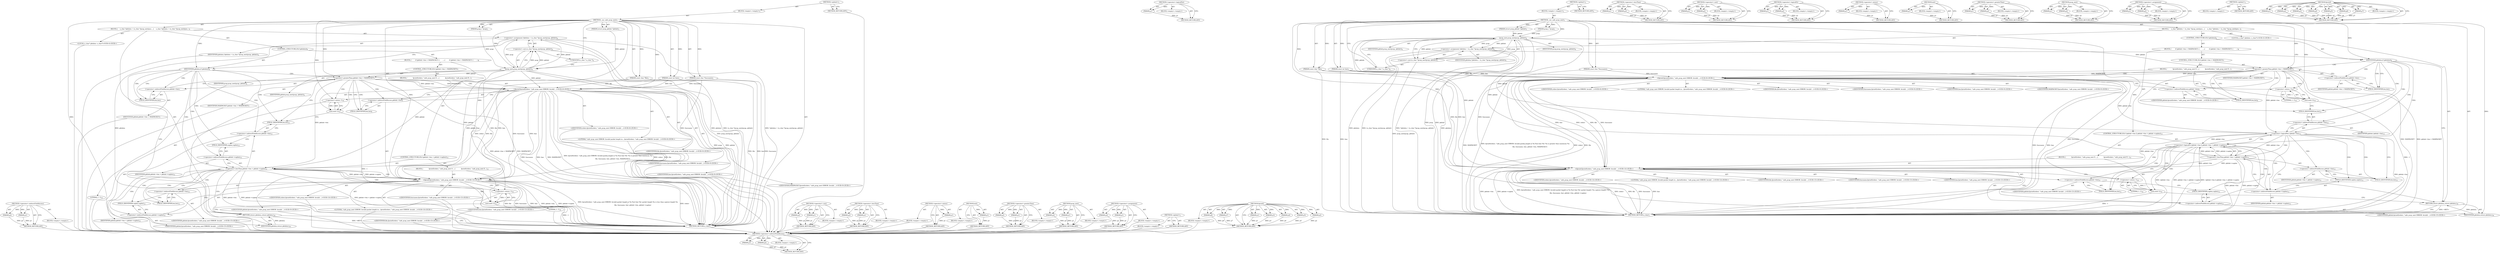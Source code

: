 digraph "fprintf" {
vulnerable_123 [label=<(METHOD,&lt;operator&gt;.indirectFieldAccess)>];
vulnerable_124 [label=<(PARAM,p1)>];
vulnerable_125 [label=<(PARAM,p2)>];
vulnerable_126 [label=<(BLOCK,&lt;empty&gt;,&lt;empty&gt;)>];
vulnerable_127 [label=<(METHOD_RETURN,ANY)>];
vulnerable_6 [label=<(METHOD,&lt;global&gt;)<SUB>1</SUB>>];
vulnerable_7 [label=<(BLOCK,&lt;empty&gt;,&lt;empty&gt;)<SUB>1</SUB>>];
vulnerable_8 [label=<(METHOD,_our_safe_pcap_next)<SUB>1</SUB>>];
vulnerable_9 [label=<(PARAM,pcap_t *pcap)<SUB>1</SUB>>];
vulnerable_10 [label=<(PARAM,struct pcap_pkthdr *pkthdr)<SUB>1</SUB>>];
vulnerable_11 [label=<(PARAM,const char *funcname)<SUB>2</SUB>>];
vulnerable_12 [label=<(PARAM,const int line)<SUB>2</SUB>>];
vulnerable_13 [label=<(PARAM,const char *file)<SUB>2</SUB>>];
vulnerable_14 [label=<(BLOCK,{
    u_char *pktdata = (u_char *)pcap_next(pca...,{
    u_char *pktdata = (u_char *)pcap_next(pca...)<SUB>3</SUB>>];
vulnerable_15 [label="<(LOCAL,u_char* pktdata: u_char*)<SUB>4</SUB>>"];
vulnerable_16 [label=<(&lt;operator&gt;.assignment,*pktdata = (u_char *)pcap_next(pcap, pkthdr))<SUB>4</SUB>>];
vulnerable_17 [label=<(IDENTIFIER,pktdata,*pktdata = (u_char *)pcap_next(pcap, pkthdr))<SUB>4</SUB>>];
vulnerable_18 [label=<(&lt;operator&gt;.cast,(u_char *)pcap_next(pcap, pkthdr))<SUB>4</SUB>>];
vulnerable_19 [label=<(UNKNOWN,u_char *,u_char *)<SUB>4</SUB>>];
vulnerable_20 [label=<(pcap_next,pcap_next(pcap, pkthdr))<SUB>4</SUB>>];
vulnerable_21 [label=<(IDENTIFIER,pcap,pcap_next(pcap, pkthdr))<SUB>4</SUB>>];
vulnerable_22 [label=<(IDENTIFIER,pkthdr,pcap_next(pcap, pkthdr))<SUB>4</SUB>>];
vulnerable_23 [label=<(CONTROL_STRUCTURE,IF,if (pktdata))<SUB>6</SUB>>];
vulnerable_24 [label=<(IDENTIFIER,pktdata,if (pktdata))<SUB>6</SUB>>];
vulnerable_25 [label=<(BLOCK,{
        if (pkthdr-&gt;len &gt; MAXPACKET) {
      ...,{
        if (pkthdr-&gt;len &gt; MAXPACKET) {
      ...)<SUB>6</SUB>>];
vulnerable_26 [label=<(CONTROL_STRUCTURE,IF,if (pkthdr-&gt;len &gt; MAXPACKET))<SUB>7</SUB>>];
vulnerable_27 [label=<(&lt;operator&gt;.greaterThan,pkthdr-&gt;len &gt; MAXPACKET)<SUB>7</SUB>>];
vulnerable_28 [label=<(&lt;operator&gt;.indirectFieldAccess,pkthdr-&gt;len)<SUB>7</SUB>>];
vulnerable_29 [label=<(IDENTIFIER,pkthdr,pkthdr-&gt;len &gt; MAXPACKET)<SUB>7</SUB>>];
vulnerable_30 [label=<(FIELD_IDENTIFIER,len,len)<SUB>7</SUB>>];
vulnerable_31 [label=<(IDENTIFIER,MAXPACKET,pkthdr-&gt;len &gt; MAXPACKET)<SUB>7</SUB>>];
vulnerable_32 [label=<(BLOCK,{
            fprintf(stderr, &quot;safe_pcap_next E...,{
            fprintf(stderr, &quot;safe_pcap_next E...)<SUB>7</SUB>>];
vulnerable_33 [label="<(fprintf,fprintf(stderr, &quot;safe_pcap_next ERROR: Invalid ...)<SUB>8</SUB>>"];
vulnerable_34 [label="<(IDENTIFIER,stderr,fprintf(stderr, &quot;safe_pcap_next ERROR: Invalid ...)<SUB>8</SUB>>"];
vulnerable_35 [label="<(LITERAL,&quot;safe_pcap_next ERROR: Invalid packet length in...,fprintf(stderr, &quot;safe_pcap_next ERROR: Invalid ...)<SUB>8</SUB>>"];
vulnerable_36 [label="<(IDENTIFIER,file,fprintf(stderr, &quot;safe_pcap_next ERROR: Invalid ...)<SUB>9</SUB>>"];
vulnerable_37 [label="<(IDENTIFIER,funcname,fprintf(stderr, &quot;safe_pcap_next ERROR: Invalid ...)<SUB>9</SUB>>"];
vulnerable_38 [label="<(IDENTIFIER,line,fprintf(stderr, &quot;safe_pcap_next ERROR: Invalid ...)<SUB>9</SUB>>"];
vulnerable_39 [label=<(&lt;operator&gt;.indirectFieldAccess,pkthdr-&gt;len)<SUB>9</SUB>>];
vulnerable_40 [label="<(IDENTIFIER,pkthdr,fprintf(stderr, &quot;safe_pcap_next ERROR: Invalid ...)<SUB>9</SUB>>"];
vulnerable_41 [label=<(FIELD_IDENTIFIER,len,len)<SUB>9</SUB>>];
vulnerable_42 [label="<(IDENTIFIER,MAXPACKET,fprintf(stderr, &quot;safe_pcap_next ERROR: Invalid ...)<SUB>9</SUB>>"];
vulnerable_43 [label=<(exit,exit(-1))<SUB>10</SUB>>];
vulnerable_44 [label=<(&lt;operator&gt;.minus,-1)<SUB>10</SUB>>];
vulnerable_45 [label=<(LITERAL,1,-1)<SUB>10</SUB>>];
vulnerable_46 [label=<(CONTROL_STRUCTURE,IF,if (pkthdr-&gt;len &lt; pkthdr-&gt;caplen))<SUB>13</SUB>>];
vulnerable_47 [label=<(&lt;operator&gt;.lessThan,pkthdr-&gt;len &lt; pkthdr-&gt;caplen)<SUB>13</SUB>>];
vulnerable_48 [label=<(&lt;operator&gt;.indirectFieldAccess,pkthdr-&gt;len)<SUB>13</SUB>>];
vulnerable_49 [label=<(IDENTIFIER,pkthdr,pkthdr-&gt;len &lt; pkthdr-&gt;caplen)<SUB>13</SUB>>];
vulnerable_50 [label=<(FIELD_IDENTIFIER,len,len)<SUB>13</SUB>>];
vulnerable_51 [label=<(&lt;operator&gt;.indirectFieldAccess,pkthdr-&gt;caplen)<SUB>13</SUB>>];
vulnerable_52 [label=<(IDENTIFIER,pkthdr,pkthdr-&gt;len &lt; pkthdr-&gt;caplen)<SUB>13</SUB>>];
vulnerable_53 [label=<(FIELD_IDENTIFIER,caplen,caplen)<SUB>13</SUB>>];
vulnerable_54 [label=<(BLOCK,{
            fprintf(stderr, &quot;safe_pcap_next E...,{
            fprintf(stderr, &quot;safe_pcap_next E...)<SUB>13</SUB>>];
vulnerable_55 [label="<(fprintf,fprintf(stderr, &quot;safe_pcap_next ERROR: Invalid ...)<SUB>14</SUB>>"];
vulnerable_56 [label="<(IDENTIFIER,stderr,fprintf(stderr, &quot;safe_pcap_next ERROR: Invalid ...)<SUB>14</SUB>>"];
vulnerable_57 [label="<(LITERAL,&quot;safe_pcap_next ERROR: Invalid packet length in...,fprintf(stderr, &quot;safe_pcap_next ERROR: Invalid ...)<SUB>14</SUB>>"];
vulnerable_58 [label="<(IDENTIFIER,file,fprintf(stderr, &quot;safe_pcap_next ERROR: Invalid ...)<SUB>15</SUB>>"];
vulnerable_59 [label="<(IDENTIFIER,funcname,fprintf(stderr, &quot;safe_pcap_next ERROR: Invalid ...)<SUB>15</SUB>>"];
vulnerable_60 [label="<(IDENTIFIER,line,fprintf(stderr, &quot;safe_pcap_next ERROR: Invalid ...)<SUB>15</SUB>>"];
vulnerable_61 [label=<(&lt;operator&gt;.indirectFieldAccess,pkthdr-&gt;len)<SUB>15</SUB>>];
vulnerable_62 [label="<(IDENTIFIER,pkthdr,fprintf(stderr, &quot;safe_pcap_next ERROR: Invalid ...)<SUB>15</SUB>>"];
vulnerable_63 [label=<(FIELD_IDENTIFIER,len,len)<SUB>15</SUB>>];
vulnerable_64 [label=<(&lt;operator&gt;.indirectFieldAccess,pkthdr-&gt;caplen)<SUB>15</SUB>>];
vulnerable_65 [label="<(IDENTIFIER,pkthdr,fprintf(stderr, &quot;safe_pcap_next ERROR: Invalid ...)<SUB>15</SUB>>"];
vulnerable_66 [label=<(FIELD_IDENTIFIER,caplen,caplen)<SUB>15</SUB>>];
vulnerable_67 [label=<(exit,exit(-1))<SUB>16</SUB>>];
vulnerable_68 [label=<(&lt;operator&gt;.minus,-1)<SUB>16</SUB>>];
vulnerable_69 [label=<(LITERAL,1,-1)<SUB>16</SUB>>];
vulnerable_70 [label=<(RETURN,return pktdata;,return pktdata;)<SUB>20</SUB>>];
vulnerable_71 [label=<(IDENTIFIER,pktdata,return pktdata;)<SUB>20</SUB>>];
vulnerable_72 [label=<(METHOD_RETURN,u_char)<SUB>1</SUB>>];
vulnerable_74 [label=<(METHOD_RETURN,ANY)<SUB>1</SUB>>];
vulnerable_108 [label=<(METHOD,&lt;operator&gt;.cast)>];
vulnerable_109 [label=<(PARAM,p1)>];
vulnerable_110 [label=<(PARAM,p2)>];
vulnerable_111 [label=<(BLOCK,&lt;empty&gt;,&lt;empty&gt;)>];
vulnerable_112 [label=<(METHOD_RETURN,ANY)>];
vulnerable_146 [label=<(METHOD,&lt;operator&gt;.lessThan)>];
vulnerable_147 [label=<(PARAM,p1)>];
vulnerable_148 [label=<(PARAM,p2)>];
vulnerable_149 [label=<(BLOCK,&lt;empty&gt;,&lt;empty&gt;)>];
vulnerable_150 [label=<(METHOD_RETURN,ANY)>];
vulnerable_142 [label=<(METHOD,&lt;operator&gt;.minus)>];
vulnerable_143 [label=<(PARAM,p1)>];
vulnerable_144 [label=<(BLOCK,&lt;empty&gt;,&lt;empty&gt;)>];
vulnerable_145 [label=<(METHOD_RETURN,ANY)>];
vulnerable_138 [label=<(METHOD,exit)>];
vulnerable_139 [label=<(PARAM,p1)>];
vulnerable_140 [label=<(BLOCK,&lt;empty&gt;,&lt;empty&gt;)>];
vulnerable_141 [label=<(METHOD_RETURN,ANY)>];
vulnerable_118 [label=<(METHOD,&lt;operator&gt;.greaterThan)>];
vulnerable_119 [label=<(PARAM,p1)>];
vulnerable_120 [label=<(PARAM,p2)>];
vulnerable_121 [label=<(BLOCK,&lt;empty&gt;,&lt;empty&gt;)>];
vulnerable_122 [label=<(METHOD_RETURN,ANY)>];
vulnerable_113 [label=<(METHOD,pcap_next)>];
vulnerable_114 [label=<(PARAM,p1)>];
vulnerable_115 [label=<(PARAM,p2)>];
vulnerable_116 [label=<(BLOCK,&lt;empty&gt;,&lt;empty&gt;)>];
vulnerable_117 [label=<(METHOD_RETURN,ANY)>];
vulnerable_103 [label=<(METHOD,&lt;operator&gt;.assignment)>];
vulnerable_104 [label=<(PARAM,p1)>];
vulnerable_105 [label=<(PARAM,p2)>];
vulnerable_106 [label=<(BLOCK,&lt;empty&gt;,&lt;empty&gt;)>];
vulnerable_107 [label=<(METHOD_RETURN,ANY)>];
vulnerable_97 [label=<(METHOD,&lt;global&gt;)<SUB>1</SUB>>];
vulnerable_98 [label=<(BLOCK,&lt;empty&gt;,&lt;empty&gt;)>];
vulnerable_99 [label=<(METHOD_RETURN,ANY)>];
vulnerable_128 [label=<(METHOD,fprintf)>];
vulnerable_129 [label=<(PARAM,p1)>];
vulnerable_130 [label=<(PARAM,p2)>];
vulnerable_131 [label=<(PARAM,p3)>];
vulnerable_132 [label=<(PARAM,p4)>];
vulnerable_133 [label=<(PARAM,p5)>];
vulnerable_134 [label=<(PARAM,p6)>];
vulnerable_135 [label=<(PARAM,p7)>];
vulnerable_136 [label=<(BLOCK,&lt;empty&gt;,&lt;empty&gt;)>];
vulnerable_137 [label=<(METHOD_RETURN,ANY)>];
fixed_128 [label=<(METHOD,&lt;operator&gt;.indirectFieldAccess)>];
fixed_129 [label=<(PARAM,p1)>];
fixed_130 [label=<(PARAM,p2)>];
fixed_131 [label=<(BLOCK,&lt;empty&gt;,&lt;empty&gt;)>];
fixed_132 [label=<(METHOD_RETURN,ANY)>];
fixed_156 [label=<(METHOD,&lt;operator&gt;.logicalNot)>];
fixed_157 [label=<(PARAM,p1)>];
fixed_158 [label=<(BLOCK,&lt;empty&gt;,&lt;empty&gt;)>];
fixed_159 [label=<(METHOD_RETURN,ANY)>];
fixed_6 [label=<(METHOD,&lt;global&gt;)<SUB>1</SUB>>];
fixed_7 [label=<(BLOCK,&lt;empty&gt;,&lt;empty&gt;)<SUB>1</SUB>>];
fixed_8 [label=<(METHOD,_our_safe_pcap_next)<SUB>1</SUB>>];
fixed_9 [label=<(PARAM,pcap_t *pcap)<SUB>1</SUB>>];
fixed_10 [label=<(PARAM,struct pcap_pkthdr *pkthdr)<SUB>1</SUB>>];
fixed_11 [label=<(PARAM,const char *funcname)<SUB>2</SUB>>];
fixed_12 [label=<(PARAM,const int line)<SUB>2</SUB>>];
fixed_13 [label=<(PARAM,const char *file)<SUB>2</SUB>>];
fixed_14 [label=<(BLOCK,{
    u_char *pktdata = (u_char *)pcap_next(pca...,{
    u_char *pktdata = (u_char *)pcap_next(pca...)<SUB>3</SUB>>];
fixed_15 [label="<(LOCAL,u_char* pktdata: u_char*)<SUB>4</SUB>>"];
fixed_16 [label=<(&lt;operator&gt;.assignment,*pktdata = (u_char *)pcap_next(pcap, pkthdr))<SUB>4</SUB>>];
fixed_17 [label=<(IDENTIFIER,pktdata,*pktdata = (u_char *)pcap_next(pcap, pkthdr))<SUB>4</SUB>>];
fixed_18 [label=<(&lt;operator&gt;.cast,(u_char *)pcap_next(pcap, pkthdr))<SUB>4</SUB>>];
fixed_19 [label=<(UNKNOWN,u_char *,u_char *)<SUB>4</SUB>>];
fixed_20 [label=<(pcap_next,pcap_next(pcap, pkthdr))<SUB>4</SUB>>];
fixed_21 [label=<(IDENTIFIER,pcap,pcap_next(pcap, pkthdr))<SUB>4</SUB>>];
fixed_22 [label=<(IDENTIFIER,pkthdr,pcap_next(pcap, pkthdr))<SUB>4</SUB>>];
fixed_23 [label=<(CONTROL_STRUCTURE,IF,if (pktdata))<SUB>6</SUB>>];
fixed_24 [label=<(IDENTIFIER,pktdata,if (pktdata))<SUB>6</SUB>>];
fixed_25 [label=<(BLOCK,{
        if (pkthdr-&gt;len &gt; MAXPACKET) {
      ...,{
        if (pkthdr-&gt;len &gt; MAXPACKET) {
      ...)<SUB>6</SUB>>];
fixed_26 [label=<(CONTROL_STRUCTURE,IF,if (pkthdr-&gt;len &gt; MAXPACKET))<SUB>7</SUB>>];
fixed_27 [label=<(&lt;operator&gt;.greaterThan,pkthdr-&gt;len &gt; MAXPACKET)<SUB>7</SUB>>];
fixed_28 [label=<(&lt;operator&gt;.indirectFieldAccess,pkthdr-&gt;len)<SUB>7</SUB>>];
fixed_29 [label=<(IDENTIFIER,pkthdr,pkthdr-&gt;len &gt; MAXPACKET)<SUB>7</SUB>>];
fixed_30 [label=<(FIELD_IDENTIFIER,len,len)<SUB>7</SUB>>];
fixed_31 [label=<(IDENTIFIER,MAXPACKET,pkthdr-&gt;len &gt; MAXPACKET)<SUB>7</SUB>>];
fixed_32 [label=<(BLOCK,{
            fprintf(stderr, &quot;safe_pcap_next E...,{
            fprintf(stderr, &quot;safe_pcap_next E...)<SUB>7</SUB>>];
fixed_33 [label="<(fprintf,fprintf(stderr, &quot;safe_pcap_next ERROR: Invalid ...)<SUB>8</SUB>>"];
fixed_34 [label="<(IDENTIFIER,stderr,fprintf(stderr, &quot;safe_pcap_next ERROR: Invalid ...)<SUB>8</SUB>>"];
fixed_35 [label="<(LITERAL,&quot;safe_pcap_next ERROR: Invalid packet length in...,fprintf(stderr, &quot;safe_pcap_next ERROR: Invalid ...)<SUB>8</SUB>>"];
fixed_36 [label="<(IDENTIFIER,file,fprintf(stderr, &quot;safe_pcap_next ERROR: Invalid ...)<SUB>9</SUB>>"];
fixed_37 [label="<(IDENTIFIER,funcname,fprintf(stderr, &quot;safe_pcap_next ERROR: Invalid ...)<SUB>9</SUB>>"];
fixed_38 [label="<(IDENTIFIER,line,fprintf(stderr, &quot;safe_pcap_next ERROR: Invalid ...)<SUB>9</SUB>>"];
fixed_39 [label=<(&lt;operator&gt;.indirectFieldAccess,pkthdr-&gt;len)<SUB>9</SUB>>];
fixed_40 [label="<(IDENTIFIER,pkthdr,fprintf(stderr, &quot;safe_pcap_next ERROR: Invalid ...)<SUB>9</SUB>>"];
fixed_41 [label=<(FIELD_IDENTIFIER,len,len)<SUB>9</SUB>>];
fixed_42 [label="<(IDENTIFIER,MAXPACKET,fprintf(stderr, &quot;safe_pcap_next ERROR: Invalid ...)<SUB>9</SUB>>"];
fixed_43 [label=<(exit,exit(-1))<SUB>10</SUB>>];
fixed_44 [label=<(&lt;operator&gt;.minus,-1)<SUB>10</SUB>>];
fixed_45 [label=<(LITERAL,1,-1)<SUB>10</SUB>>];
fixed_46 [label=<(CONTROL_STRUCTURE,IF,if (!pkthdr-&gt;len || pkthdr-&gt;len &lt; pkthdr-&gt;caplen))<SUB>13</SUB>>];
fixed_47 [label=<(&lt;operator&gt;.logicalOr,!pkthdr-&gt;len || pkthdr-&gt;len &lt; pkthdr-&gt;caplen)<SUB>13</SUB>>];
fixed_48 [label=<(&lt;operator&gt;.logicalNot,!pkthdr-&gt;len)<SUB>13</SUB>>];
fixed_49 [label=<(&lt;operator&gt;.indirectFieldAccess,pkthdr-&gt;len)<SUB>13</SUB>>];
fixed_50 [label=<(IDENTIFIER,pkthdr,!pkthdr-&gt;len)<SUB>13</SUB>>];
fixed_51 [label=<(FIELD_IDENTIFIER,len,len)<SUB>13</SUB>>];
fixed_52 [label=<(&lt;operator&gt;.lessThan,pkthdr-&gt;len &lt; pkthdr-&gt;caplen)<SUB>13</SUB>>];
fixed_53 [label=<(&lt;operator&gt;.indirectFieldAccess,pkthdr-&gt;len)<SUB>13</SUB>>];
fixed_54 [label=<(IDENTIFIER,pkthdr,pkthdr-&gt;len &lt; pkthdr-&gt;caplen)<SUB>13</SUB>>];
fixed_55 [label=<(FIELD_IDENTIFIER,len,len)<SUB>13</SUB>>];
fixed_56 [label=<(&lt;operator&gt;.indirectFieldAccess,pkthdr-&gt;caplen)<SUB>13</SUB>>];
fixed_57 [label=<(IDENTIFIER,pkthdr,pkthdr-&gt;len &lt; pkthdr-&gt;caplen)<SUB>13</SUB>>];
fixed_58 [label=<(FIELD_IDENTIFIER,caplen,caplen)<SUB>13</SUB>>];
fixed_59 [label=<(BLOCK,{
            fprintf(stderr, &quot;safe_pcap_next E...,{
            fprintf(stderr, &quot;safe_pcap_next E...)<SUB>13</SUB>>];
fixed_60 [label="<(fprintf,fprintf(stderr, &quot;safe_pcap_next ERROR: Invalid ...)<SUB>14</SUB>>"];
fixed_61 [label="<(IDENTIFIER,stderr,fprintf(stderr, &quot;safe_pcap_next ERROR: Invalid ...)<SUB>14</SUB>>"];
fixed_62 [label="<(LITERAL,&quot;safe_pcap_next ERROR: Invalid packet length in...,fprintf(stderr, &quot;safe_pcap_next ERROR: Invalid ...)<SUB>14</SUB>>"];
fixed_63 [label="<(IDENTIFIER,file,fprintf(stderr, &quot;safe_pcap_next ERROR: Invalid ...)<SUB>15</SUB>>"];
fixed_64 [label="<(IDENTIFIER,funcname,fprintf(stderr, &quot;safe_pcap_next ERROR: Invalid ...)<SUB>15</SUB>>"];
fixed_65 [label="<(IDENTIFIER,line,fprintf(stderr, &quot;safe_pcap_next ERROR: Invalid ...)<SUB>15</SUB>>"];
fixed_66 [label=<(&lt;operator&gt;.indirectFieldAccess,pkthdr-&gt;len)<SUB>15</SUB>>];
fixed_67 [label="<(IDENTIFIER,pkthdr,fprintf(stderr, &quot;safe_pcap_next ERROR: Invalid ...)<SUB>15</SUB>>"];
fixed_68 [label=<(FIELD_IDENTIFIER,len,len)<SUB>15</SUB>>];
fixed_69 [label=<(&lt;operator&gt;.indirectFieldAccess,pkthdr-&gt;caplen)<SUB>15</SUB>>];
fixed_70 [label="<(IDENTIFIER,pkthdr,fprintf(stderr, &quot;safe_pcap_next ERROR: Invalid ...)<SUB>15</SUB>>"];
fixed_71 [label=<(FIELD_IDENTIFIER,caplen,caplen)<SUB>15</SUB>>];
fixed_72 [label=<(exit,exit(-1))<SUB>16</SUB>>];
fixed_73 [label=<(&lt;operator&gt;.minus,-1)<SUB>16</SUB>>];
fixed_74 [label=<(LITERAL,1,-1)<SUB>16</SUB>>];
fixed_75 [label=<(RETURN,return pktdata;,return pktdata;)<SUB>20</SUB>>];
fixed_76 [label=<(IDENTIFIER,pktdata,return pktdata;)<SUB>20</SUB>>];
fixed_77 [label=<(METHOD_RETURN,u_char)<SUB>1</SUB>>];
fixed_79 [label=<(METHOD_RETURN,ANY)<SUB>1</SUB>>];
fixed_160 [label=<(METHOD,&lt;operator&gt;.lessThan)>];
fixed_161 [label=<(PARAM,p1)>];
fixed_162 [label=<(PARAM,p2)>];
fixed_163 [label=<(BLOCK,&lt;empty&gt;,&lt;empty&gt;)>];
fixed_164 [label=<(METHOD_RETURN,ANY)>];
fixed_113 [label=<(METHOD,&lt;operator&gt;.cast)>];
fixed_114 [label=<(PARAM,p1)>];
fixed_115 [label=<(PARAM,p2)>];
fixed_116 [label=<(BLOCK,&lt;empty&gt;,&lt;empty&gt;)>];
fixed_117 [label=<(METHOD_RETURN,ANY)>];
fixed_151 [label=<(METHOD,&lt;operator&gt;.logicalOr)>];
fixed_152 [label=<(PARAM,p1)>];
fixed_153 [label=<(PARAM,p2)>];
fixed_154 [label=<(BLOCK,&lt;empty&gt;,&lt;empty&gt;)>];
fixed_155 [label=<(METHOD_RETURN,ANY)>];
fixed_147 [label=<(METHOD,&lt;operator&gt;.minus)>];
fixed_148 [label=<(PARAM,p1)>];
fixed_149 [label=<(BLOCK,&lt;empty&gt;,&lt;empty&gt;)>];
fixed_150 [label=<(METHOD_RETURN,ANY)>];
fixed_143 [label=<(METHOD,exit)>];
fixed_144 [label=<(PARAM,p1)>];
fixed_145 [label=<(BLOCK,&lt;empty&gt;,&lt;empty&gt;)>];
fixed_146 [label=<(METHOD_RETURN,ANY)>];
fixed_123 [label=<(METHOD,&lt;operator&gt;.greaterThan)>];
fixed_124 [label=<(PARAM,p1)>];
fixed_125 [label=<(PARAM,p2)>];
fixed_126 [label=<(BLOCK,&lt;empty&gt;,&lt;empty&gt;)>];
fixed_127 [label=<(METHOD_RETURN,ANY)>];
fixed_118 [label=<(METHOD,pcap_next)>];
fixed_119 [label=<(PARAM,p1)>];
fixed_120 [label=<(PARAM,p2)>];
fixed_121 [label=<(BLOCK,&lt;empty&gt;,&lt;empty&gt;)>];
fixed_122 [label=<(METHOD_RETURN,ANY)>];
fixed_108 [label=<(METHOD,&lt;operator&gt;.assignment)>];
fixed_109 [label=<(PARAM,p1)>];
fixed_110 [label=<(PARAM,p2)>];
fixed_111 [label=<(BLOCK,&lt;empty&gt;,&lt;empty&gt;)>];
fixed_112 [label=<(METHOD_RETURN,ANY)>];
fixed_102 [label=<(METHOD,&lt;global&gt;)<SUB>1</SUB>>];
fixed_103 [label=<(BLOCK,&lt;empty&gt;,&lt;empty&gt;)>];
fixed_104 [label=<(METHOD_RETURN,ANY)>];
fixed_133 [label=<(METHOD,fprintf)>];
fixed_134 [label=<(PARAM,p1)>];
fixed_135 [label=<(PARAM,p2)>];
fixed_136 [label=<(PARAM,p3)>];
fixed_137 [label=<(PARAM,p4)>];
fixed_138 [label=<(PARAM,p5)>];
fixed_139 [label=<(PARAM,p6)>];
fixed_140 [label=<(PARAM,p7)>];
fixed_141 [label=<(BLOCK,&lt;empty&gt;,&lt;empty&gt;)>];
fixed_142 [label=<(METHOD_RETURN,ANY)>];
vulnerable_123 -> vulnerable_124  [key=0, label="AST: "];
vulnerable_123 -> vulnerable_124  [key=1, label="DDG: "];
vulnerable_123 -> vulnerable_126  [key=0, label="AST: "];
vulnerable_123 -> vulnerable_125  [key=0, label="AST: "];
vulnerable_123 -> vulnerable_125  [key=1, label="DDG: "];
vulnerable_123 -> vulnerable_127  [key=0, label="AST: "];
vulnerable_123 -> vulnerable_127  [key=1, label="CFG: "];
vulnerable_124 -> vulnerable_127  [key=0, label="DDG: p1"];
vulnerable_125 -> vulnerable_127  [key=0, label="DDG: p2"];
vulnerable_126 -> fixed_128  [key=0];
vulnerable_127 -> fixed_128  [key=0];
vulnerable_6 -> vulnerable_7  [key=0, label="AST: "];
vulnerable_6 -> vulnerable_74  [key=0, label="AST: "];
vulnerable_6 -> vulnerable_74  [key=1, label="CFG: "];
vulnerable_7 -> vulnerable_8  [key=0, label="AST: "];
vulnerable_8 -> vulnerable_9  [key=0, label="AST: "];
vulnerable_8 -> vulnerable_9  [key=1, label="DDG: "];
vulnerable_8 -> vulnerable_10  [key=0, label="AST: "];
vulnerable_8 -> vulnerable_10  [key=1, label="DDG: "];
vulnerable_8 -> vulnerable_11  [key=0, label="AST: "];
vulnerable_8 -> vulnerable_11  [key=1, label="DDG: "];
vulnerable_8 -> vulnerable_12  [key=0, label="AST: "];
vulnerable_8 -> vulnerable_12  [key=1, label="DDG: "];
vulnerable_8 -> vulnerable_13  [key=0, label="AST: "];
vulnerable_8 -> vulnerable_13  [key=1, label="DDG: "];
vulnerable_8 -> vulnerable_14  [key=0, label="AST: "];
vulnerable_8 -> vulnerable_72  [key=0, label="AST: "];
vulnerable_8 -> vulnerable_19  [key=0, label="CFG: "];
vulnerable_8 -> vulnerable_24  [key=0, label="DDG: "];
vulnerable_8 -> vulnerable_71  [key=0, label="DDG: "];
vulnerable_8 -> vulnerable_20  [key=0, label="DDG: "];
vulnerable_8 -> vulnerable_27  [key=0, label="DDG: "];
vulnerable_8 -> vulnerable_33  [key=0, label="DDG: "];
vulnerable_8 -> vulnerable_55  [key=0, label="DDG: "];
vulnerable_8 -> vulnerable_44  [key=0, label="DDG: "];
vulnerable_8 -> vulnerable_68  [key=0, label="DDG: "];
vulnerable_9 -> vulnerable_20  [key=0, label="DDG: pcap"];
vulnerable_10 -> vulnerable_20  [key=0, label="DDG: pkthdr"];
vulnerable_11 -> vulnerable_72  [key=0, label="DDG: funcname"];
vulnerable_11 -> vulnerable_33  [key=0, label="DDG: funcname"];
vulnerable_11 -> vulnerable_55  [key=0, label="DDG: funcname"];
vulnerable_12 -> vulnerable_72  [key=0, label="DDG: line"];
vulnerable_12 -> vulnerable_33  [key=0, label="DDG: line"];
vulnerable_12 -> vulnerable_55  [key=0, label="DDG: line"];
vulnerable_13 -> vulnerable_72  [key=0, label="DDG: file"];
vulnerable_13 -> vulnerable_33  [key=0, label="DDG: file"];
vulnerable_13 -> vulnerable_55  [key=0, label="DDG: file"];
vulnerable_14 -> vulnerable_15  [key=0, label="AST: "];
vulnerable_14 -> vulnerable_16  [key=0, label="AST: "];
vulnerable_14 -> vulnerable_23  [key=0, label="AST: "];
vulnerable_14 -> vulnerable_70  [key=0, label="AST: "];
vulnerable_15 -> fixed_128  [key=0];
vulnerable_16 -> vulnerable_17  [key=0, label="AST: "];
vulnerable_16 -> vulnerable_18  [key=0, label="AST: "];
vulnerable_16 -> vulnerable_24  [key=0, label="CFG: "];
vulnerable_16 -> vulnerable_72  [key=0, label="DDG: pktdata"];
vulnerable_16 -> vulnerable_72  [key=1, label="DDG: (u_char *)pcap_next(pcap, pkthdr)"];
vulnerable_16 -> vulnerable_72  [key=2, label="DDG: *pktdata = (u_char *)pcap_next(pcap, pkthdr)"];
vulnerable_16 -> vulnerable_71  [key=0, label="DDG: pktdata"];
vulnerable_17 -> fixed_128  [key=0];
vulnerable_18 -> vulnerable_19  [key=0, label="AST: "];
vulnerable_18 -> vulnerable_20  [key=0, label="AST: "];
vulnerable_18 -> vulnerable_16  [key=0, label="CFG: "];
vulnerable_18 -> vulnerable_72  [key=0, label="DDG: pcap_next(pcap, pkthdr)"];
vulnerable_19 -> vulnerable_20  [key=0, label="CFG: "];
vulnerable_20 -> vulnerable_21  [key=0, label="AST: "];
vulnerable_20 -> vulnerable_22  [key=0, label="AST: "];
vulnerable_20 -> vulnerable_18  [key=0, label="CFG: "];
vulnerable_20 -> vulnerable_18  [key=1, label="DDG: pcap"];
vulnerable_20 -> vulnerable_18  [key=2, label="DDG: pkthdr"];
vulnerable_20 -> vulnerable_72  [key=0, label="DDG: pcap"];
vulnerable_20 -> vulnerable_72  [key=1, label="DDG: pkthdr"];
vulnerable_20 -> vulnerable_16  [key=0, label="DDG: pcap"];
vulnerable_20 -> vulnerable_16  [key=1, label="DDG: pkthdr"];
vulnerable_20 -> vulnerable_27  [key=0, label="DDG: pkthdr"];
vulnerable_20 -> vulnerable_47  [key=0, label="DDG: pkthdr"];
vulnerable_20 -> vulnerable_33  [key=0, label="DDG: pkthdr"];
vulnerable_20 -> vulnerable_55  [key=0, label="DDG: pkthdr"];
vulnerable_21 -> fixed_128  [key=0];
vulnerable_22 -> fixed_128  [key=0];
vulnerable_23 -> vulnerable_24  [key=0, label="AST: "];
vulnerable_23 -> vulnerable_25  [key=0, label="AST: "];
vulnerable_24 -> vulnerable_30  [key=0, label="CFG: "];
vulnerable_24 -> vulnerable_30  [key=1, label="CDG: "];
vulnerable_24 -> vulnerable_70  [key=0, label="CFG: "];
vulnerable_24 -> vulnerable_47  [key=0, label="CDG: "];
vulnerable_24 -> vulnerable_48  [key=0, label="CDG: "];
vulnerable_24 -> vulnerable_51  [key=0, label="CDG: "];
vulnerable_24 -> vulnerable_28  [key=0, label="CDG: "];
vulnerable_24 -> vulnerable_53  [key=0, label="CDG: "];
vulnerable_24 -> vulnerable_27  [key=0, label="CDG: "];
vulnerable_24 -> vulnerable_50  [key=0, label="CDG: "];
vulnerable_25 -> vulnerable_26  [key=0, label="AST: "];
vulnerable_25 -> vulnerable_46  [key=0, label="AST: "];
vulnerable_26 -> vulnerable_27  [key=0, label="AST: "];
vulnerable_26 -> vulnerable_32  [key=0, label="AST: "];
vulnerable_27 -> vulnerable_28  [key=0, label="AST: "];
vulnerable_27 -> vulnerable_31  [key=0, label="AST: "];
vulnerable_27 -> vulnerable_41  [key=0, label="CFG: "];
vulnerable_27 -> vulnerable_41  [key=1, label="CDG: "];
vulnerable_27 -> vulnerable_50  [key=0, label="CFG: "];
vulnerable_27 -> vulnerable_72  [key=0, label="DDG: MAXPACKET"];
vulnerable_27 -> vulnerable_72  [key=1, label="DDG: pkthdr-&gt;len &gt; MAXPACKET"];
vulnerable_27 -> vulnerable_47  [key=0, label="DDG: pkthdr-&gt;len"];
vulnerable_27 -> vulnerable_33  [key=0, label="DDG: pkthdr-&gt;len"];
vulnerable_27 -> vulnerable_33  [key=1, label="DDG: MAXPACKET"];
vulnerable_27 -> vulnerable_33  [key=2, label="CDG: "];
vulnerable_27 -> vulnerable_44  [key=0, label="CDG: "];
vulnerable_27 -> vulnerable_39  [key=0, label="CDG: "];
vulnerable_27 -> vulnerable_43  [key=0, label="CDG: "];
vulnerable_28 -> vulnerable_29  [key=0, label="AST: "];
vulnerable_28 -> vulnerable_30  [key=0, label="AST: "];
vulnerable_28 -> vulnerable_27  [key=0, label="CFG: "];
vulnerable_29 -> fixed_128  [key=0];
vulnerable_30 -> vulnerable_28  [key=0, label="CFG: "];
vulnerable_31 -> fixed_128  [key=0];
vulnerable_32 -> vulnerable_33  [key=0, label="AST: "];
vulnerable_32 -> vulnerable_43  [key=0, label="AST: "];
vulnerable_33 -> vulnerable_34  [key=0, label="AST: "];
vulnerable_33 -> vulnerable_35  [key=0, label="AST: "];
vulnerable_33 -> vulnerable_36  [key=0, label="AST: "];
vulnerable_33 -> vulnerable_37  [key=0, label="AST: "];
vulnerable_33 -> vulnerable_38  [key=0, label="AST: "];
vulnerable_33 -> vulnerable_39  [key=0, label="AST: "];
vulnerable_33 -> vulnerable_42  [key=0, label="AST: "];
vulnerable_33 -> vulnerable_44  [key=0, label="CFG: "];
vulnerable_33 -> vulnerable_72  [key=0, label="DDG: stderr"];
vulnerable_33 -> vulnerable_72  [key=1, label="DDG: file"];
vulnerable_33 -> vulnerable_72  [key=2, label="DDG: funcname"];
vulnerable_33 -> vulnerable_72  [key=3, label="DDG: line"];
vulnerable_33 -> vulnerable_72  [key=4, label="DDG: MAXPACKET"];
vulnerable_33 -> vulnerable_72  [key=5, label="DDG: fprintf(stderr, &quot;safe_pcap_next ERROR: Invalid packet length in %s:%s() line %d: %u is greater than maximum %u\n&quot;,
                    file, funcname, line, pkthdr-&gt;len, MAXPACKET)"];
vulnerable_33 -> vulnerable_47  [key=0, label="DDG: pkthdr-&gt;len"];
vulnerable_33 -> vulnerable_55  [key=0, label="DDG: stderr"];
vulnerable_33 -> vulnerable_55  [key=1, label="DDG: file"];
vulnerable_33 -> vulnerable_55  [key=2, label="DDG: funcname"];
vulnerable_33 -> vulnerable_55  [key=3, label="DDG: line"];
vulnerable_34 -> fixed_128  [key=0];
vulnerable_35 -> fixed_128  [key=0];
vulnerable_36 -> fixed_128  [key=0];
vulnerable_37 -> fixed_128  [key=0];
vulnerable_38 -> fixed_128  [key=0];
vulnerable_39 -> vulnerable_40  [key=0, label="AST: "];
vulnerable_39 -> vulnerable_41  [key=0, label="AST: "];
vulnerable_39 -> vulnerable_33  [key=0, label="CFG: "];
vulnerable_40 -> fixed_128  [key=0];
vulnerable_41 -> vulnerable_39  [key=0, label="CFG: "];
vulnerable_42 -> fixed_128  [key=0];
vulnerable_43 -> vulnerable_44  [key=0, label="AST: "];
vulnerable_43 -> vulnerable_50  [key=0, label="CFG: "];
vulnerable_43 -> vulnerable_72  [key=0, label="DDG: -1"];
vulnerable_44 -> vulnerable_45  [key=0, label="AST: "];
vulnerable_44 -> vulnerable_43  [key=0, label="CFG: "];
vulnerable_44 -> vulnerable_43  [key=1, label="DDG: 1"];
vulnerable_45 -> fixed_128  [key=0];
vulnerable_46 -> vulnerable_47  [key=0, label="AST: "];
vulnerable_46 -> vulnerable_54  [key=0, label="AST: "];
vulnerable_47 -> vulnerable_48  [key=0, label="AST: "];
vulnerable_47 -> vulnerable_51  [key=0, label="AST: "];
vulnerable_47 -> vulnerable_63  [key=0, label="CFG: "];
vulnerable_47 -> vulnerable_63  [key=1, label="CDG: "];
vulnerable_47 -> vulnerable_70  [key=0, label="CFG: "];
vulnerable_47 -> vulnerable_72  [key=0, label="DDG: pkthdr-&gt;len"];
vulnerable_47 -> vulnerable_72  [key=1, label="DDG: pkthdr-&gt;caplen"];
vulnerable_47 -> vulnerable_72  [key=2, label="DDG: pkthdr-&gt;len &lt; pkthdr-&gt;caplen"];
vulnerable_47 -> vulnerable_55  [key=0, label="DDG: pkthdr-&gt;len"];
vulnerable_47 -> vulnerable_55  [key=1, label="DDG: pkthdr-&gt;caplen"];
vulnerable_47 -> vulnerable_55  [key=2, label="CDG: "];
vulnerable_47 -> vulnerable_68  [key=0, label="CDG: "];
vulnerable_47 -> vulnerable_61  [key=0, label="CDG: "];
vulnerable_47 -> vulnerable_64  [key=0, label="CDG: "];
vulnerable_47 -> vulnerable_66  [key=0, label="CDG: "];
vulnerable_47 -> vulnerable_67  [key=0, label="CDG: "];
vulnerable_48 -> vulnerable_49  [key=0, label="AST: "];
vulnerable_48 -> vulnerable_50  [key=0, label="AST: "];
vulnerable_48 -> vulnerable_53  [key=0, label="CFG: "];
vulnerable_49 -> fixed_128  [key=0];
vulnerable_50 -> vulnerable_48  [key=0, label="CFG: "];
vulnerable_51 -> vulnerable_52  [key=0, label="AST: "];
vulnerable_51 -> vulnerable_53  [key=0, label="AST: "];
vulnerable_51 -> vulnerable_47  [key=0, label="CFG: "];
vulnerable_52 -> fixed_128  [key=0];
vulnerable_53 -> vulnerable_51  [key=0, label="CFG: "];
vulnerable_54 -> vulnerable_55  [key=0, label="AST: "];
vulnerable_54 -> vulnerable_67  [key=0, label="AST: "];
vulnerable_55 -> vulnerable_56  [key=0, label="AST: "];
vulnerable_55 -> vulnerable_57  [key=0, label="AST: "];
vulnerable_55 -> vulnerable_58  [key=0, label="AST: "];
vulnerable_55 -> vulnerable_59  [key=0, label="AST: "];
vulnerable_55 -> vulnerable_60  [key=0, label="AST: "];
vulnerable_55 -> vulnerable_61  [key=0, label="AST: "];
vulnerable_55 -> vulnerable_64  [key=0, label="AST: "];
vulnerable_55 -> vulnerable_68  [key=0, label="CFG: "];
vulnerable_55 -> vulnerable_72  [key=0, label="DDG: stderr"];
vulnerable_55 -> vulnerable_72  [key=1, label="DDG: file"];
vulnerable_55 -> vulnerable_72  [key=2, label="DDG: funcname"];
vulnerable_55 -> vulnerable_72  [key=3, label="DDG: line"];
vulnerable_55 -> vulnerable_72  [key=4, label="DDG: pkthdr-&gt;len"];
vulnerable_55 -> vulnerable_72  [key=5, label="DDG: pkthdr-&gt;caplen"];
vulnerable_55 -> vulnerable_72  [key=6, label="DDG: fprintf(stderr, &quot;safe_pcap_next ERROR: Invalid packet length in %s:%s() line %d: packet length %u is less than capture length %u\n&quot;,
                     file, funcname, line, pkthdr-&gt;len, pkthdr-&gt;caplen)"];
vulnerable_56 -> fixed_128  [key=0];
vulnerable_57 -> fixed_128  [key=0];
vulnerable_58 -> fixed_128  [key=0];
vulnerable_59 -> fixed_128  [key=0];
vulnerable_60 -> fixed_128  [key=0];
vulnerable_61 -> vulnerable_62  [key=0, label="AST: "];
vulnerable_61 -> vulnerable_63  [key=0, label="AST: "];
vulnerable_61 -> vulnerable_66  [key=0, label="CFG: "];
vulnerable_62 -> fixed_128  [key=0];
vulnerable_63 -> vulnerable_61  [key=0, label="CFG: "];
vulnerable_64 -> vulnerable_65  [key=0, label="AST: "];
vulnerable_64 -> vulnerable_66  [key=0, label="AST: "];
vulnerable_64 -> vulnerable_55  [key=0, label="CFG: "];
vulnerable_65 -> fixed_128  [key=0];
vulnerable_66 -> vulnerable_64  [key=0, label="CFG: "];
vulnerable_67 -> vulnerable_68  [key=0, label="AST: "];
vulnerable_67 -> vulnerable_70  [key=0, label="CFG: "];
vulnerable_67 -> vulnerable_72  [key=0, label="DDG: -1"];
vulnerable_68 -> vulnerable_69  [key=0, label="AST: "];
vulnerable_68 -> vulnerable_67  [key=0, label="CFG: "];
vulnerable_68 -> vulnerable_67  [key=1, label="DDG: 1"];
vulnerable_69 -> fixed_128  [key=0];
vulnerable_70 -> vulnerable_71  [key=0, label="AST: "];
vulnerable_70 -> vulnerable_72  [key=0, label="CFG: "];
vulnerable_70 -> vulnerable_72  [key=1, label="DDG: &lt;RET&gt;"];
vulnerable_71 -> vulnerable_70  [key=0, label="DDG: pktdata"];
vulnerable_72 -> fixed_128  [key=0];
vulnerable_74 -> fixed_128  [key=0];
vulnerable_108 -> vulnerable_109  [key=0, label="AST: "];
vulnerable_108 -> vulnerable_109  [key=1, label="DDG: "];
vulnerable_108 -> vulnerable_111  [key=0, label="AST: "];
vulnerable_108 -> vulnerable_110  [key=0, label="AST: "];
vulnerable_108 -> vulnerable_110  [key=1, label="DDG: "];
vulnerable_108 -> vulnerable_112  [key=0, label="AST: "];
vulnerable_108 -> vulnerable_112  [key=1, label="CFG: "];
vulnerable_109 -> vulnerable_112  [key=0, label="DDG: p1"];
vulnerable_110 -> vulnerable_112  [key=0, label="DDG: p2"];
vulnerable_111 -> fixed_128  [key=0];
vulnerable_112 -> fixed_128  [key=0];
vulnerable_146 -> vulnerable_147  [key=0, label="AST: "];
vulnerable_146 -> vulnerable_147  [key=1, label="DDG: "];
vulnerable_146 -> vulnerable_149  [key=0, label="AST: "];
vulnerable_146 -> vulnerable_148  [key=0, label="AST: "];
vulnerable_146 -> vulnerable_148  [key=1, label="DDG: "];
vulnerable_146 -> vulnerable_150  [key=0, label="AST: "];
vulnerable_146 -> vulnerable_150  [key=1, label="CFG: "];
vulnerable_147 -> vulnerable_150  [key=0, label="DDG: p1"];
vulnerable_148 -> vulnerable_150  [key=0, label="DDG: p2"];
vulnerable_149 -> fixed_128  [key=0];
vulnerable_150 -> fixed_128  [key=0];
vulnerable_142 -> vulnerable_143  [key=0, label="AST: "];
vulnerable_142 -> vulnerable_143  [key=1, label="DDG: "];
vulnerable_142 -> vulnerable_144  [key=0, label="AST: "];
vulnerable_142 -> vulnerable_145  [key=0, label="AST: "];
vulnerable_142 -> vulnerable_145  [key=1, label="CFG: "];
vulnerable_143 -> vulnerable_145  [key=0, label="DDG: p1"];
vulnerable_144 -> fixed_128  [key=0];
vulnerable_145 -> fixed_128  [key=0];
vulnerable_138 -> vulnerable_139  [key=0, label="AST: "];
vulnerable_138 -> vulnerable_139  [key=1, label="DDG: "];
vulnerable_138 -> vulnerable_140  [key=0, label="AST: "];
vulnerable_138 -> vulnerable_141  [key=0, label="AST: "];
vulnerable_138 -> vulnerable_141  [key=1, label="CFG: "];
vulnerable_139 -> vulnerable_141  [key=0, label="DDG: p1"];
vulnerable_140 -> fixed_128  [key=0];
vulnerable_141 -> fixed_128  [key=0];
vulnerable_118 -> vulnerable_119  [key=0, label="AST: "];
vulnerable_118 -> vulnerable_119  [key=1, label="DDG: "];
vulnerable_118 -> vulnerable_121  [key=0, label="AST: "];
vulnerable_118 -> vulnerable_120  [key=0, label="AST: "];
vulnerable_118 -> vulnerable_120  [key=1, label="DDG: "];
vulnerable_118 -> vulnerable_122  [key=0, label="AST: "];
vulnerable_118 -> vulnerable_122  [key=1, label="CFG: "];
vulnerable_119 -> vulnerable_122  [key=0, label="DDG: p1"];
vulnerable_120 -> vulnerable_122  [key=0, label="DDG: p2"];
vulnerable_121 -> fixed_128  [key=0];
vulnerable_122 -> fixed_128  [key=0];
vulnerable_113 -> vulnerable_114  [key=0, label="AST: "];
vulnerable_113 -> vulnerable_114  [key=1, label="DDG: "];
vulnerable_113 -> vulnerable_116  [key=0, label="AST: "];
vulnerable_113 -> vulnerable_115  [key=0, label="AST: "];
vulnerable_113 -> vulnerable_115  [key=1, label="DDG: "];
vulnerable_113 -> vulnerable_117  [key=0, label="AST: "];
vulnerable_113 -> vulnerable_117  [key=1, label="CFG: "];
vulnerable_114 -> vulnerable_117  [key=0, label="DDG: p1"];
vulnerable_115 -> vulnerable_117  [key=0, label="DDG: p2"];
vulnerable_116 -> fixed_128  [key=0];
vulnerable_117 -> fixed_128  [key=0];
vulnerable_103 -> vulnerable_104  [key=0, label="AST: "];
vulnerable_103 -> vulnerable_104  [key=1, label="DDG: "];
vulnerable_103 -> vulnerable_106  [key=0, label="AST: "];
vulnerable_103 -> vulnerable_105  [key=0, label="AST: "];
vulnerable_103 -> vulnerable_105  [key=1, label="DDG: "];
vulnerable_103 -> vulnerable_107  [key=0, label="AST: "];
vulnerable_103 -> vulnerable_107  [key=1, label="CFG: "];
vulnerable_104 -> vulnerable_107  [key=0, label="DDG: p1"];
vulnerable_105 -> vulnerable_107  [key=0, label="DDG: p2"];
vulnerable_106 -> fixed_128  [key=0];
vulnerable_107 -> fixed_128  [key=0];
vulnerable_97 -> vulnerable_98  [key=0, label="AST: "];
vulnerable_97 -> vulnerable_99  [key=0, label="AST: "];
vulnerable_97 -> vulnerable_99  [key=1, label="CFG: "];
vulnerable_98 -> fixed_128  [key=0];
vulnerable_99 -> fixed_128  [key=0];
vulnerable_128 -> vulnerable_129  [key=0, label="AST: "];
vulnerable_128 -> vulnerable_129  [key=1, label="DDG: "];
vulnerable_128 -> vulnerable_136  [key=0, label="AST: "];
vulnerable_128 -> vulnerable_130  [key=0, label="AST: "];
vulnerable_128 -> vulnerable_130  [key=1, label="DDG: "];
vulnerable_128 -> vulnerable_137  [key=0, label="AST: "];
vulnerable_128 -> vulnerable_137  [key=1, label="CFG: "];
vulnerable_128 -> vulnerable_131  [key=0, label="AST: "];
vulnerable_128 -> vulnerable_131  [key=1, label="DDG: "];
vulnerable_128 -> vulnerable_132  [key=0, label="AST: "];
vulnerable_128 -> vulnerable_132  [key=1, label="DDG: "];
vulnerable_128 -> vulnerable_133  [key=0, label="AST: "];
vulnerable_128 -> vulnerable_133  [key=1, label="DDG: "];
vulnerable_128 -> vulnerable_134  [key=0, label="AST: "];
vulnerable_128 -> vulnerable_134  [key=1, label="DDG: "];
vulnerable_128 -> vulnerable_135  [key=0, label="AST: "];
vulnerable_128 -> vulnerable_135  [key=1, label="DDG: "];
vulnerable_129 -> vulnerable_137  [key=0, label="DDG: p1"];
vulnerable_130 -> vulnerable_137  [key=0, label="DDG: p2"];
vulnerable_131 -> vulnerable_137  [key=0, label="DDG: p3"];
vulnerable_132 -> vulnerable_137  [key=0, label="DDG: p4"];
vulnerable_133 -> vulnerable_137  [key=0, label="DDG: p5"];
vulnerable_134 -> vulnerable_137  [key=0, label="DDG: p6"];
vulnerable_135 -> vulnerable_137  [key=0, label="DDG: p7"];
vulnerable_136 -> fixed_128  [key=0];
vulnerable_137 -> fixed_128  [key=0];
fixed_128 -> fixed_129  [key=0, label="AST: "];
fixed_128 -> fixed_129  [key=1, label="DDG: "];
fixed_128 -> fixed_131  [key=0, label="AST: "];
fixed_128 -> fixed_130  [key=0, label="AST: "];
fixed_128 -> fixed_130  [key=1, label="DDG: "];
fixed_128 -> fixed_132  [key=0, label="AST: "];
fixed_128 -> fixed_132  [key=1, label="CFG: "];
fixed_129 -> fixed_132  [key=0, label="DDG: p1"];
fixed_130 -> fixed_132  [key=0, label="DDG: p2"];
fixed_156 -> fixed_157  [key=0, label="AST: "];
fixed_156 -> fixed_157  [key=1, label="DDG: "];
fixed_156 -> fixed_158  [key=0, label="AST: "];
fixed_156 -> fixed_159  [key=0, label="AST: "];
fixed_156 -> fixed_159  [key=1, label="CFG: "];
fixed_157 -> fixed_159  [key=0, label="DDG: p1"];
fixed_6 -> fixed_7  [key=0, label="AST: "];
fixed_6 -> fixed_79  [key=0, label="AST: "];
fixed_6 -> fixed_79  [key=1, label="CFG: "];
fixed_7 -> fixed_8  [key=0, label="AST: "];
fixed_8 -> fixed_9  [key=0, label="AST: "];
fixed_8 -> fixed_9  [key=1, label="DDG: "];
fixed_8 -> fixed_10  [key=0, label="AST: "];
fixed_8 -> fixed_10  [key=1, label="DDG: "];
fixed_8 -> fixed_11  [key=0, label="AST: "];
fixed_8 -> fixed_11  [key=1, label="DDG: "];
fixed_8 -> fixed_12  [key=0, label="AST: "];
fixed_8 -> fixed_12  [key=1, label="DDG: "];
fixed_8 -> fixed_13  [key=0, label="AST: "];
fixed_8 -> fixed_13  [key=1, label="DDG: "];
fixed_8 -> fixed_14  [key=0, label="AST: "];
fixed_8 -> fixed_77  [key=0, label="AST: "];
fixed_8 -> fixed_19  [key=0, label="CFG: "];
fixed_8 -> fixed_24  [key=0, label="DDG: "];
fixed_8 -> fixed_76  [key=0, label="DDG: "];
fixed_8 -> fixed_20  [key=0, label="DDG: "];
fixed_8 -> fixed_27  [key=0, label="DDG: "];
fixed_8 -> fixed_33  [key=0, label="DDG: "];
fixed_8 -> fixed_60  [key=0, label="DDG: "];
fixed_8 -> fixed_44  [key=0, label="DDG: "];
fixed_8 -> fixed_73  [key=0, label="DDG: "];
fixed_9 -> fixed_20  [key=0, label="DDG: pcap"];
fixed_10 -> fixed_20  [key=0, label="DDG: pkthdr"];
fixed_11 -> fixed_77  [key=0, label="DDG: funcname"];
fixed_11 -> fixed_33  [key=0, label="DDG: funcname"];
fixed_11 -> fixed_60  [key=0, label="DDG: funcname"];
fixed_12 -> fixed_77  [key=0, label="DDG: line"];
fixed_12 -> fixed_33  [key=0, label="DDG: line"];
fixed_12 -> fixed_60  [key=0, label="DDG: line"];
fixed_13 -> fixed_77  [key=0, label="DDG: file"];
fixed_13 -> fixed_33  [key=0, label="DDG: file"];
fixed_13 -> fixed_60  [key=0, label="DDG: file"];
fixed_14 -> fixed_15  [key=0, label="AST: "];
fixed_14 -> fixed_16  [key=0, label="AST: "];
fixed_14 -> fixed_23  [key=0, label="AST: "];
fixed_14 -> fixed_75  [key=0, label="AST: "];
fixed_16 -> fixed_17  [key=0, label="AST: "];
fixed_16 -> fixed_18  [key=0, label="AST: "];
fixed_16 -> fixed_24  [key=0, label="CFG: "];
fixed_16 -> fixed_77  [key=0, label="DDG: pktdata"];
fixed_16 -> fixed_77  [key=1, label="DDG: (u_char *)pcap_next(pcap, pkthdr)"];
fixed_16 -> fixed_77  [key=2, label="DDG: *pktdata = (u_char *)pcap_next(pcap, pkthdr)"];
fixed_16 -> fixed_76  [key=0, label="DDG: pktdata"];
fixed_18 -> fixed_19  [key=0, label="AST: "];
fixed_18 -> fixed_20  [key=0, label="AST: "];
fixed_18 -> fixed_16  [key=0, label="CFG: "];
fixed_18 -> fixed_77  [key=0, label="DDG: pcap_next(pcap, pkthdr)"];
fixed_19 -> fixed_20  [key=0, label="CFG: "];
fixed_20 -> fixed_21  [key=0, label="AST: "];
fixed_20 -> fixed_22  [key=0, label="AST: "];
fixed_20 -> fixed_18  [key=0, label="CFG: "];
fixed_20 -> fixed_18  [key=1, label="DDG: pcap"];
fixed_20 -> fixed_18  [key=2, label="DDG: pkthdr"];
fixed_20 -> fixed_77  [key=0, label="DDG: pcap"];
fixed_20 -> fixed_77  [key=1, label="DDG: pkthdr"];
fixed_20 -> fixed_16  [key=0, label="DDG: pcap"];
fixed_20 -> fixed_16  [key=1, label="DDG: pkthdr"];
fixed_20 -> fixed_27  [key=0, label="DDG: pkthdr"];
fixed_20 -> fixed_33  [key=0, label="DDG: pkthdr"];
fixed_20 -> fixed_48  [key=0, label="DDG: pkthdr"];
fixed_20 -> fixed_52  [key=0, label="DDG: pkthdr"];
fixed_20 -> fixed_60  [key=0, label="DDG: pkthdr"];
fixed_23 -> fixed_24  [key=0, label="AST: "];
fixed_23 -> fixed_25  [key=0, label="AST: "];
fixed_24 -> fixed_30  [key=0, label="CFG: "];
fixed_24 -> fixed_30  [key=1, label="CDG: "];
fixed_24 -> fixed_75  [key=0, label="CFG: "];
fixed_24 -> fixed_47  [key=0, label="CDG: "];
fixed_24 -> fixed_48  [key=0, label="CDG: "];
fixed_24 -> fixed_49  [key=0, label="CDG: "];
fixed_24 -> fixed_51  [key=0, label="CDG: "];
fixed_24 -> fixed_28  [key=0, label="CDG: "];
fixed_24 -> fixed_27  [key=0, label="CDG: "];
fixed_25 -> fixed_26  [key=0, label="AST: "];
fixed_25 -> fixed_46  [key=0, label="AST: "];
fixed_26 -> fixed_27  [key=0, label="AST: "];
fixed_26 -> fixed_32  [key=0, label="AST: "];
fixed_27 -> fixed_28  [key=0, label="AST: "];
fixed_27 -> fixed_31  [key=0, label="AST: "];
fixed_27 -> fixed_41  [key=0, label="CFG: "];
fixed_27 -> fixed_41  [key=1, label="CDG: "];
fixed_27 -> fixed_51  [key=0, label="CFG: "];
fixed_27 -> fixed_77  [key=0, label="DDG: MAXPACKET"];
fixed_27 -> fixed_77  [key=1, label="DDG: pkthdr-&gt;len &gt; MAXPACKET"];
fixed_27 -> fixed_33  [key=0, label="DDG: pkthdr-&gt;len"];
fixed_27 -> fixed_33  [key=1, label="DDG: MAXPACKET"];
fixed_27 -> fixed_33  [key=2, label="CDG: "];
fixed_27 -> fixed_48  [key=0, label="DDG: pkthdr-&gt;len"];
fixed_27 -> fixed_44  [key=0, label="CDG: "];
fixed_27 -> fixed_39  [key=0, label="CDG: "];
fixed_27 -> fixed_43  [key=0, label="CDG: "];
fixed_28 -> fixed_29  [key=0, label="AST: "];
fixed_28 -> fixed_30  [key=0, label="AST: "];
fixed_28 -> fixed_27  [key=0, label="CFG: "];
fixed_30 -> fixed_28  [key=0, label="CFG: "];
fixed_32 -> fixed_33  [key=0, label="AST: "];
fixed_32 -> fixed_43  [key=0, label="AST: "];
fixed_33 -> fixed_34  [key=0, label="AST: "];
fixed_33 -> fixed_35  [key=0, label="AST: "];
fixed_33 -> fixed_36  [key=0, label="AST: "];
fixed_33 -> fixed_37  [key=0, label="AST: "];
fixed_33 -> fixed_38  [key=0, label="AST: "];
fixed_33 -> fixed_39  [key=0, label="AST: "];
fixed_33 -> fixed_42  [key=0, label="AST: "];
fixed_33 -> fixed_44  [key=0, label="CFG: "];
fixed_33 -> fixed_77  [key=0, label="DDG: stderr"];
fixed_33 -> fixed_77  [key=1, label="DDG: file"];
fixed_33 -> fixed_77  [key=2, label="DDG: funcname"];
fixed_33 -> fixed_77  [key=3, label="DDG: line"];
fixed_33 -> fixed_77  [key=4, label="DDG: MAXPACKET"];
fixed_33 -> fixed_77  [key=5, label="DDG: fprintf(stderr, &quot;safe_pcap_next ERROR: Invalid packet length in %s:%s() line %d: %u is greater than maximum %u\n&quot;,
                    file, funcname, line, pkthdr-&gt;len, MAXPACKET)"];
fixed_33 -> fixed_48  [key=0, label="DDG: pkthdr-&gt;len"];
fixed_33 -> fixed_60  [key=0, label="DDG: stderr"];
fixed_33 -> fixed_60  [key=1, label="DDG: file"];
fixed_33 -> fixed_60  [key=2, label="DDG: funcname"];
fixed_33 -> fixed_60  [key=3, label="DDG: line"];
fixed_39 -> fixed_40  [key=0, label="AST: "];
fixed_39 -> fixed_41  [key=0, label="AST: "];
fixed_39 -> fixed_33  [key=0, label="CFG: "];
fixed_41 -> fixed_39  [key=0, label="CFG: "];
fixed_43 -> fixed_44  [key=0, label="AST: "];
fixed_43 -> fixed_51  [key=0, label="CFG: "];
fixed_43 -> fixed_77  [key=0, label="DDG: -1"];
fixed_44 -> fixed_45  [key=0, label="AST: "];
fixed_44 -> fixed_43  [key=0, label="CFG: "];
fixed_44 -> fixed_43  [key=1, label="DDG: 1"];
fixed_46 -> fixed_47  [key=0, label="AST: "];
fixed_46 -> fixed_59  [key=0, label="AST: "];
fixed_47 -> fixed_48  [key=0, label="AST: "];
fixed_47 -> fixed_52  [key=0, label="AST: "];
fixed_47 -> fixed_68  [key=0, label="CFG: "];
fixed_47 -> fixed_68  [key=1, label="CDG: "];
fixed_47 -> fixed_75  [key=0, label="CFG: "];
fixed_47 -> fixed_77  [key=0, label="DDG: !pkthdr-&gt;len"];
fixed_47 -> fixed_77  [key=1, label="DDG: pkthdr-&gt;len &lt; pkthdr-&gt;caplen"];
fixed_47 -> fixed_77  [key=2, label="DDG: !pkthdr-&gt;len || pkthdr-&gt;len &lt; pkthdr-&gt;caplen"];
fixed_47 -> fixed_60  [key=0, label="CDG: "];
fixed_47 -> fixed_73  [key=0, label="CDG: "];
fixed_47 -> fixed_66  [key=0, label="CDG: "];
fixed_47 -> fixed_71  [key=0, label="CDG: "];
fixed_47 -> fixed_72  [key=0, label="CDG: "];
fixed_47 -> fixed_69  [key=0, label="CDG: "];
fixed_48 -> fixed_49  [key=0, label="AST: "];
fixed_48 -> fixed_47  [key=0, label="CFG: "];
fixed_48 -> fixed_47  [key=1, label="DDG: pkthdr-&gt;len"];
fixed_48 -> fixed_55  [key=0, label="CFG: "];
fixed_48 -> fixed_55  [key=1, label="CDG: "];
fixed_48 -> fixed_77  [key=0, label="DDG: pkthdr-&gt;len"];
fixed_48 -> fixed_52  [key=0, label="DDG: pkthdr-&gt;len"];
fixed_48 -> fixed_52  [key=1, label="CDG: "];
fixed_48 -> fixed_60  [key=0, label="DDG: pkthdr-&gt;len"];
fixed_48 -> fixed_58  [key=0, label="CDG: "];
fixed_48 -> fixed_53  [key=0, label="CDG: "];
fixed_48 -> fixed_56  [key=0, label="CDG: "];
fixed_49 -> fixed_50  [key=0, label="AST: "];
fixed_49 -> fixed_51  [key=0, label="AST: "];
fixed_49 -> fixed_48  [key=0, label="CFG: "];
fixed_51 -> fixed_49  [key=0, label="CFG: "];
fixed_52 -> fixed_53  [key=0, label="AST: "];
fixed_52 -> fixed_56  [key=0, label="AST: "];
fixed_52 -> fixed_47  [key=0, label="CFG: "];
fixed_52 -> fixed_47  [key=1, label="DDG: pkthdr-&gt;len"];
fixed_52 -> fixed_47  [key=2, label="DDG: pkthdr-&gt;caplen"];
fixed_52 -> fixed_77  [key=0, label="DDG: pkthdr-&gt;len"];
fixed_52 -> fixed_77  [key=1, label="DDG: pkthdr-&gt;caplen"];
fixed_52 -> fixed_60  [key=0, label="DDG: pkthdr-&gt;len"];
fixed_52 -> fixed_60  [key=1, label="DDG: pkthdr-&gt;caplen"];
fixed_53 -> fixed_54  [key=0, label="AST: "];
fixed_53 -> fixed_55  [key=0, label="AST: "];
fixed_53 -> fixed_58  [key=0, label="CFG: "];
fixed_55 -> fixed_53  [key=0, label="CFG: "];
fixed_56 -> fixed_57  [key=0, label="AST: "];
fixed_56 -> fixed_58  [key=0, label="AST: "];
fixed_56 -> fixed_52  [key=0, label="CFG: "];
fixed_58 -> fixed_56  [key=0, label="CFG: "];
fixed_59 -> fixed_60  [key=0, label="AST: "];
fixed_59 -> fixed_72  [key=0, label="AST: "];
fixed_60 -> fixed_61  [key=0, label="AST: "];
fixed_60 -> fixed_62  [key=0, label="AST: "];
fixed_60 -> fixed_63  [key=0, label="AST: "];
fixed_60 -> fixed_64  [key=0, label="AST: "];
fixed_60 -> fixed_65  [key=0, label="AST: "];
fixed_60 -> fixed_66  [key=0, label="AST: "];
fixed_60 -> fixed_69  [key=0, label="AST: "];
fixed_60 -> fixed_73  [key=0, label="CFG: "];
fixed_60 -> fixed_77  [key=0, label="DDG: stderr"];
fixed_60 -> fixed_77  [key=1, label="DDG: file"];
fixed_60 -> fixed_77  [key=2, label="DDG: funcname"];
fixed_60 -> fixed_77  [key=3, label="DDG: line"];
fixed_60 -> fixed_77  [key=4, label="DDG: pkthdr-&gt;len"];
fixed_60 -> fixed_77  [key=5, label="DDG: pkthdr-&gt;caplen"];
fixed_60 -> fixed_77  [key=6, label="DDG: fprintf(stderr, &quot;safe_pcap_next ERROR: Invalid packet length in %s:%s() line %d: packet length=%u capture length=%u\n&quot;,
                     file, funcname, line, pkthdr-&gt;len, pkthdr-&gt;caplen)"];
fixed_66 -> fixed_67  [key=0, label="AST: "];
fixed_66 -> fixed_68  [key=0, label="AST: "];
fixed_66 -> fixed_71  [key=0, label="CFG: "];
fixed_68 -> fixed_66  [key=0, label="CFG: "];
fixed_69 -> fixed_70  [key=0, label="AST: "];
fixed_69 -> fixed_71  [key=0, label="AST: "];
fixed_69 -> fixed_60  [key=0, label="CFG: "];
fixed_71 -> fixed_69  [key=0, label="CFG: "];
fixed_72 -> fixed_73  [key=0, label="AST: "];
fixed_72 -> fixed_75  [key=0, label="CFG: "];
fixed_72 -> fixed_77  [key=0, label="DDG: -1"];
fixed_73 -> fixed_74  [key=0, label="AST: "];
fixed_73 -> fixed_72  [key=0, label="CFG: "];
fixed_73 -> fixed_72  [key=1, label="DDG: 1"];
fixed_75 -> fixed_76  [key=0, label="AST: "];
fixed_75 -> fixed_77  [key=0, label="CFG: "];
fixed_75 -> fixed_77  [key=1, label="DDG: &lt;RET&gt;"];
fixed_76 -> fixed_75  [key=0, label="DDG: pktdata"];
fixed_160 -> fixed_161  [key=0, label="AST: "];
fixed_160 -> fixed_161  [key=1, label="DDG: "];
fixed_160 -> fixed_163  [key=0, label="AST: "];
fixed_160 -> fixed_162  [key=0, label="AST: "];
fixed_160 -> fixed_162  [key=1, label="DDG: "];
fixed_160 -> fixed_164  [key=0, label="AST: "];
fixed_160 -> fixed_164  [key=1, label="CFG: "];
fixed_161 -> fixed_164  [key=0, label="DDG: p1"];
fixed_162 -> fixed_164  [key=0, label="DDG: p2"];
fixed_113 -> fixed_114  [key=0, label="AST: "];
fixed_113 -> fixed_114  [key=1, label="DDG: "];
fixed_113 -> fixed_116  [key=0, label="AST: "];
fixed_113 -> fixed_115  [key=0, label="AST: "];
fixed_113 -> fixed_115  [key=1, label="DDG: "];
fixed_113 -> fixed_117  [key=0, label="AST: "];
fixed_113 -> fixed_117  [key=1, label="CFG: "];
fixed_114 -> fixed_117  [key=0, label="DDG: p1"];
fixed_115 -> fixed_117  [key=0, label="DDG: p2"];
fixed_151 -> fixed_152  [key=0, label="AST: "];
fixed_151 -> fixed_152  [key=1, label="DDG: "];
fixed_151 -> fixed_154  [key=0, label="AST: "];
fixed_151 -> fixed_153  [key=0, label="AST: "];
fixed_151 -> fixed_153  [key=1, label="DDG: "];
fixed_151 -> fixed_155  [key=0, label="AST: "];
fixed_151 -> fixed_155  [key=1, label="CFG: "];
fixed_152 -> fixed_155  [key=0, label="DDG: p1"];
fixed_153 -> fixed_155  [key=0, label="DDG: p2"];
fixed_147 -> fixed_148  [key=0, label="AST: "];
fixed_147 -> fixed_148  [key=1, label="DDG: "];
fixed_147 -> fixed_149  [key=0, label="AST: "];
fixed_147 -> fixed_150  [key=0, label="AST: "];
fixed_147 -> fixed_150  [key=1, label="CFG: "];
fixed_148 -> fixed_150  [key=0, label="DDG: p1"];
fixed_143 -> fixed_144  [key=0, label="AST: "];
fixed_143 -> fixed_144  [key=1, label="DDG: "];
fixed_143 -> fixed_145  [key=0, label="AST: "];
fixed_143 -> fixed_146  [key=0, label="AST: "];
fixed_143 -> fixed_146  [key=1, label="CFG: "];
fixed_144 -> fixed_146  [key=0, label="DDG: p1"];
fixed_123 -> fixed_124  [key=0, label="AST: "];
fixed_123 -> fixed_124  [key=1, label="DDG: "];
fixed_123 -> fixed_126  [key=0, label="AST: "];
fixed_123 -> fixed_125  [key=0, label="AST: "];
fixed_123 -> fixed_125  [key=1, label="DDG: "];
fixed_123 -> fixed_127  [key=0, label="AST: "];
fixed_123 -> fixed_127  [key=1, label="CFG: "];
fixed_124 -> fixed_127  [key=0, label="DDG: p1"];
fixed_125 -> fixed_127  [key=0, label="DDG: p2"];
fixed_118 -> fixed_119  [key=0, label="AST: "];
fixed_118 -> fixed_119  [key=1, label="DDG: "];
fixed_118 -> fixed_121  [key=0, label="AST: "];
fixed_118 -> fixed_120  [key=0, label="AST: "];
fixed_118 -> fixed_120  [key=1, label="DDG: "];
fixed_118 -> fixed_122  [key=0, label="AST: "];
fixed_118 -> fixed_122  [key=1, label="CFG: "];
fixed_119 -> fixed_122  [key=0, label="DDG: p1"];
fixed_120 -> fixed_122  [key=0, label="DDG: p2"];
fixed_108 -> fixed_109  [key=0, label="AST: "];
fixed_108 -> fixed_109  [key=1, label="DDG: "];
fixed_108 -> fixed_111  [key=0, label="AST: "];
fixed_108 -> fixed_110  [key=0, label="AST: "];
fixed_108 -> fixed_110  [key=1, label="DDG: "];
fixed_108 -> fixed_112  [key=0, label="AST: "];
fixed_108 -> fixed_112  [key=1, label="CFG: "];
fixed_109 -> fixed_112  [key=0, label="DDG: p1"];
fixed_110 -> fixed_112  [key=0, label="DDG: p2"];
fixed_102 -> fixed_103  [key=0, label="AST: "];
fixed_102 -> fixed_104  [key=0, label="AST: "];
fixed_102 -> fixed_104  [key=1, label="CFG: "];
fixed_133 -> fixed_134  [key=0, label="AST: "];
fixed_133 -> fixed_134  [key=1, label="DDG: "];
fixed_133 -> fixed_141  [key=0, label="AST: "];
fixed_133 -> fixed_135  [key=0, label="AST: "];
fixed_133 -> fixed_135  [key=1, label="DDG: "];
fixed_133 -> fixed_142  [key=0, label="AST: "];
fixed_133 -> fixed_142  [key=1, label="CFG: "];
fixed_133 -> fixed_136  [key=0, label="AST: "];
fixed_133 -> fixed_136  [key=1, label="DDG: "];
fixed_133 -> fixed_137  [key=0, label="AST: "];
fixed_133 -> fixed_137  [key=1, label="DDG: "];
fixed_133 -> fixed_138  [key=0, label="AST: "];
fixed_133 -> fixed_138  [key=1, label="DDG: "];
fixed_133 -> fixed_139  [key=0, label="AST: "];
fixed_133 -> fixed_139  [key=1, label="DDG: "];
fixed_133 -> fixed_140  [key=0, label="AST: "];
fixed_133 -> fixed_140  [key=1, label="DDG: "];
fixed_134 -> fixed_142  [key=0, label="DDG: p1"];
fixed_135 -> fixed_142  [key=0, label="DDG: p2"];
fixed_136 -> fixed_142  [key=0, label="DDG: p3"];
fixed_137 -> fixed_142  [key=0, label="DDG: p4"];
fixed_138 -> fixed_142  [key=0, label="DDG: p5"];
fixed_139 -> fixed_142  [key=0, label="DDG: p6"];
fixed_140 -> fixed_142  [key=0, label="DDG: p7"];
}
